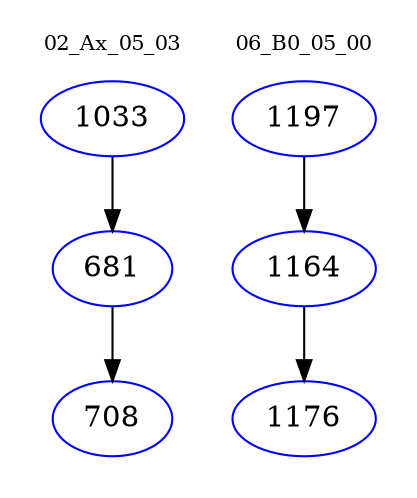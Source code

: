 digraph{
subgraph cluster_0 {
color = white
label = "02_Ax_05_03";
fontsize=10;
T0_1033 [label="1033", color="blue"]
T0_1033 -> T0_681 [color="black"]
T0_681 [label="681", color="blue"]
T0_681 -> T0_708 [color="black"]
T0_708 [label="708", color="blue"]
}
subgraph cluster_1 {
color = white
label = "06_B0_05_00";
fontsize=10;
T1_1197 [label="1197", color="blue"]
T1_1197 -> T1_1164 [color="black"]
T1_1164 [label="1164", color="blue"]
T1_1164 -> T1_1176 [color="black"]
T1_1176 [label="1176", color="blue"]
}
}
